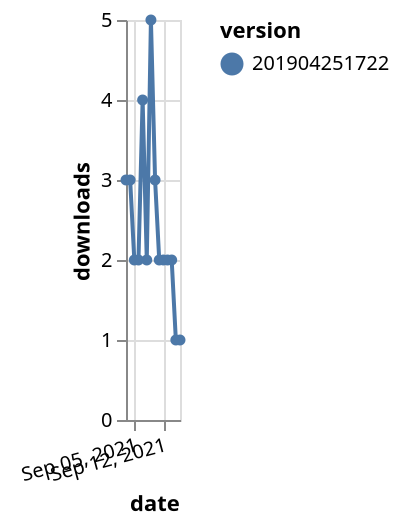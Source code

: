 {"$schema": "https://vega.github.io/schema/vega-lite/v5.json", "description": "A simple bar chart with embedded data.", "data": {"values": [{"date": "2021-09-03", "total": 1985, "delta": 3, "version": "201904251722"}, {"date": "2021-09-04", "total": 1988, "delta": 3, "version": "201904251722"}, {"date": "2021-09-05", "total": 1990, "delta": 2, "version": "201904251722"}, {"date": "2021-09-06", "total": 1992, "delta": 2, "version": "201904251722"}, {"date": "2021-09-07", "total": 1996, "delta": 4, "version": "201904251722"}, {"date": "2021-09-08", "total": 1998, "delta": 2, "version": "201904251722"}, {"date": "2021-09-09", "total": 2003, "delta": 5, "version": "201904251722"}, {"date": "2021-09-10", "total": 2006, "delta": 3, "version": "201904251722"}, {"date": "2021-09-11", "total": 2008, "delta": 2, "version": "201904251722"}, {"date": "2021-09-12", "total": 2010, "delta": 2, "version": "201904251722"}, {"date": "2021-09-13", "total": 2012, "delta": 2, "version": "201904251722"}, {"date": "2021-09-14", "total": 2014, "delta": 2, "version": "201904251722"}, {"date": "2021-09-15", "total": 2015, "delta": 1, "version": "201904251722"}, {"date": "2021-09-16", "total": 2016, "delta": 1, "version": "201904251722"}]}, "width": "container", "mark": {"type": "line", "point": {"filled": true}}, "encoding": {"x": {"field": "date", "type": "temporal", "timeUnit": "yearmonthdate", "title": "date", "axis": {"labelAngle": -15}}, "y": {"field": "delta", "type": "quantitative", "title": "downloads"}, "color": {"field": "version", "type": "nominal"}, "tooltip": {"field": "delta"}}}